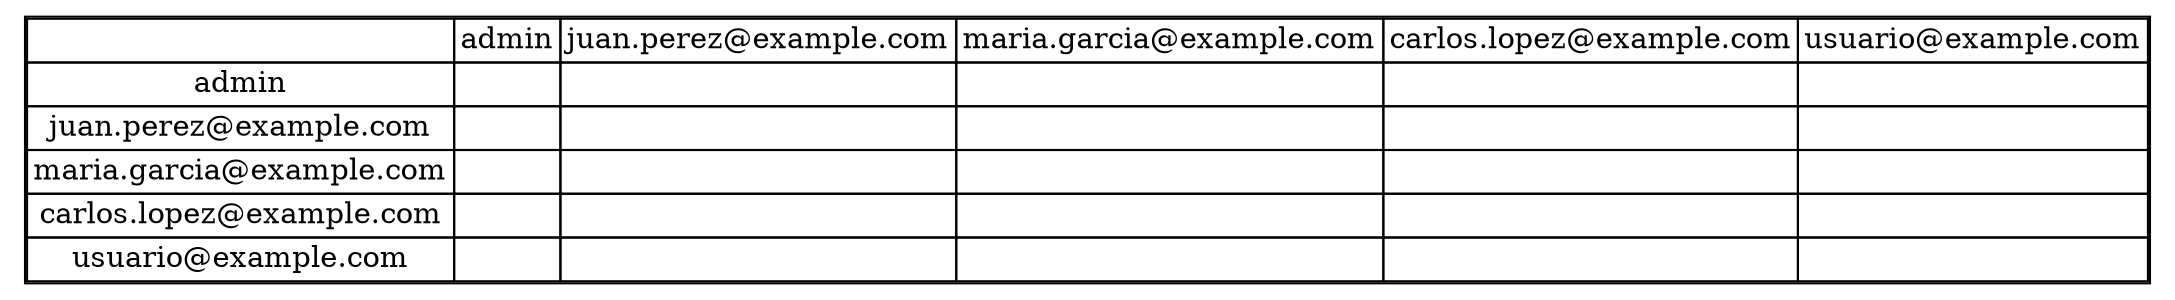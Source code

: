 digraph G {
node [shape=plaintext]
a [label=<
<table border='1' cellborder='1' cellspacing='0'>
<tr><td></td><td>admin</td><td>juan.perez@example.com</td><td>maria.garcia@example.com</td><td>carlos.lopez@example.com</td><td>usuario@example.com</td></tr>
<tr><td>admin</td><td></td><td></td><td></td><td></td><td></td></tr>
<tr><td>juan.perez@example.com</td><td></td><td></td><td></td><td></td><td></td></tr>
<tr><td>maria.garcia@example.com</td><td></td><td></td><td></td><td></td><td></td></tr>
<tr><td>carlos.lopez@example.com</td><td></td><td></td><td></td><td></td><td></td></tr>
<tr><td>usuario@example.com</td><td></td><td></td><td></td><td></td><td></td></tr>
</table>>];
}
